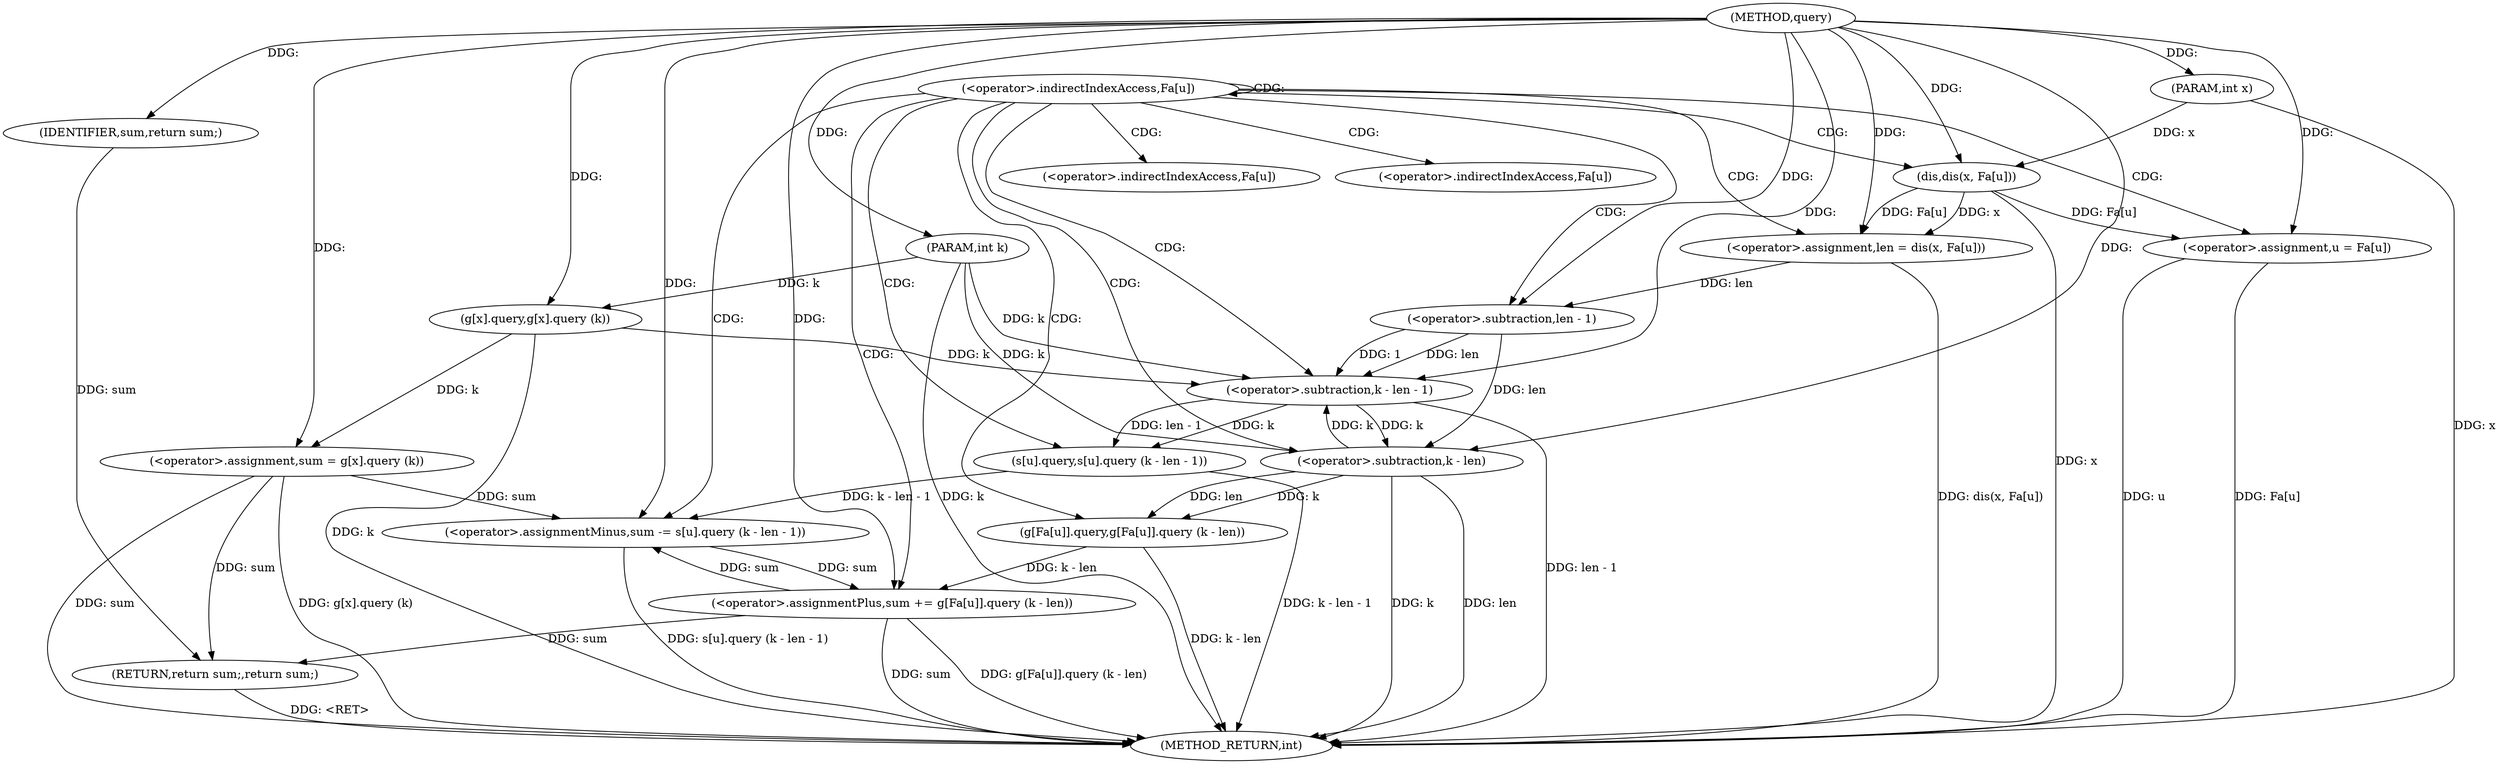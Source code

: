 digraph "query" {  
"1000700" [label = "(METHOD,query)" ]
"1000748" [label = "(METHOD_RETURN,int)" ]
"1000701" [label = "(PARAM,int x)" ]
"1000702" [label = "(PARAM,int k)" ]
"1000705" [label = "(<operator>.assignment,sum = g[x].query (k))" ]
"1000746" [label = "(RETURN,return sum;,return sum;)" ]
"1000718" [label = "(<operator>.assignment,u = Fa[u])" ]
"1000747" [label = "(IDENTIFIER,sum,return sum;)" ]
"1000707" [label = "(g[x].query,g[x].query (k))" ]
"1000724" [label = "(<operator>.assignment,len = dis(x, Fa[u]))" ]
"1000732" [label = "(<operator>.assignmentMinus,sum -= s[u].query (k - len - 1))" ]
"1000740" [label = "(<operator>.assignmentPlus,sum += g[Fa[u]].query (k - len))" ]
"1000726" [label = "(dis,dis(x, Fa[u]))" ]
"1000734" [label = "(s[u].query,s[u].query (k - len - 1))" ]
"1000742" [label = "(g[Fa[u]].query,g[Fa[u]].query (k - len))" ]
"1000735" [label = "(<operator>.subtraction,k - len - 1)" ]
"1000743" [label = "(<operator>.subtraction,k - len)" ]
"1000737" [label = "(<operator>.subtraction,len - 1)" ]
"1000715" [label = "(<operator>.indirectIndexAccess,Fa[u])" ]
"1000720" [label = "(<operator>.indirectIndexAccess,Fa[u])" ]
"1000728" [label = "(<operator>.indirectIndexAccess,Fa[u])" ]
  "1000701" -> "1000748"  [ label = "DDG: x"] 
  "1000702" -> "1000748"  [ label = "DDG: k"] 
  "1000705" -> "1000748"  [ label = "DDG: sum"] 
  "1000707" -> "1000748"  [ label = "DDG: k"] 
  "1000705" -> "1000748"  [ label = "DDG: g[x].query (k)"] 
  "1000726" -> "1000748"  [ label = "DDG: x"] 
  "1000724" -> "1000748"  [ label = "DDG: dis(x, Fa[u])"] 
  "1000735" -> "1000748"  [ label = "DDG: len - 1"] 
  "1000734" -> "1000748"  [ label = "DDG: k - len - 1"] 
  "1000732" -> "1000748"  [ label = "DDG: s[u].query (k - len - 1)"] 
  "1000740" -> "1000748"  [ label = "DDG: sum"] 
  "1000743" -> "1000748"  [ label = "DDG: k"] 
  "1000743" -> "1000748"  [ label = "DDG: len"] 
  "1000742" -> "1000748"  [ label = "DDG: k - len"] 
  "1000740" -> "1000748"  [ label = "DDG: g[Fa[u]].query (k - len)"] 
  "1000718" -> "1000748"  [ label = "DDG: u"] 
  "1000718" -> "1000748"  [ label = "DDG: Fa[u]"] 
  "1000746" -> "1000748"  [ label = "DDG: <RET>"] 
  "1000700" -> "1000701"  [ label = "DDG: "] 
  "1000700" -> "1000702"  [ label = "DDG: "] 
  "1000707" -> "1000705"  [ label = "DDG: k"] 
  "1000747" -> "1000746"  [ label = "DDG: sum"] 
  "1000705" -> "1000746"  [ label = "DDG: sum"] 
  "1000740" -> "1000746"  [ label = "DDG: sum"] 
  "1000700" -> "1000705"  [ label = "DDG: "] 
  "1000726" -> "1000718"  [ label = "DDG: Fa[u]"] 
  "1000700" -> "1000747"  [ label = "DDG: "] 
  "1000702" -> "1000707"  [ label = "DDG: k"] 
  "1000700" -> "1000707"  [ label = "DDG: "] 
  "1000700" -> "1000718"  [ label = "DDG: "] 
  "1000726" -> "1000724"  [ label = "DDG: x"] 
  "1000726" -> "1000724"  [ label = "DDG: Fa[u]"] 
  "1000700" -> "1000724"  [ label = "DDG: "] 
  "1000734" -> "1000732"  [ label = "DDG: k - len - 1"] 
  "1000742" -> "1000740"  [ label = "DDG: k - len"] 
  "1000701" -> "1000726"  [ label = "DDG: x"] 
  "1000700" -> "1000726"  [ label = "DDG: "] 
  "1000705" -> "1000732"  [ label = "DDG: sum"] 
  "1000740" -> "1000732"  [ label = "DDG: sum"] 
  "1000700" -> "1000732"  [ label = "DDG: "] 
  "1000732" -> "1000740"  [ label = "DDG: sum"] 
  "1000700" -> "1000740"  [ label = "DDG: "] 
  "1000735" -> "1000734"  [ label = "DDG: k"] 
  "1000735" -> "1000734"  [ label = "DDG: len - 1"] 
  "1000743" -> "1000742"  [ label = "DDG: k"] 
  "1000743" -> "1000742"  [ label = "DDG: len"] 
  "1000707" -> "1000735"  [ label = "DDG: k"] 
  "1000743" -> "1000735"  [ label = "DDG: k"] 
  "1000702" -> "1000735"  [ label = "DDG: k"] 
  "1000700" -> "1000735"  [ label = "DDG: "] 
  "1000737" -> "1000735"  [ label = "DDG: len"] 
  "1000737" -> "1000735"  [ label = "DDG: 1"] 
  "1000735" -> "1000743"  [ label = "DDG: k"] 
  "1000702" -> "1000743"  [ label = "DDG: k"] 
  "1000700" -> "1000743"  [ label = "DDG: "] 
  "1000737" -> "1000743"  [ label = "DDG: len"] 
  "1000724" -> "1000737"  [ label = "DDG: len"] 
  "1000700" -> "1000737"  [ label = "DDG: "] 
  "1000715" -> "1000728"  [ label = "CDG: "] 
  "1000715" -> "1000740"  [ label = "CDG: "] 
  "1000715" -> "1000737"  [ label = "CDG: "] 
  "1000715" -> "1000726"  [ label = "CDG: "] 
  "1000715" -> "1000718"  [ label = "CDG: "] 
  "1000715" -> "1000715"  [ label = "CDG: "] 
  "1000715" -> "1000742"  [ label = "CDG: "] 
  "1000715" -> "1000735"  [ label = "CDG: "] 
  "1000715" -> "1000732"  [ label = "CDG: "] 
  "1000715" -> "1000734"  [ label = "CDG: "] 
  "1000715" -> "1000743"  [ label = "CDG: "] 
  "1000715" -> "1000720"  [ label = "CDG: "] 
  "1000715" -> "1000724"  [ label = "CDG: "] 
}
